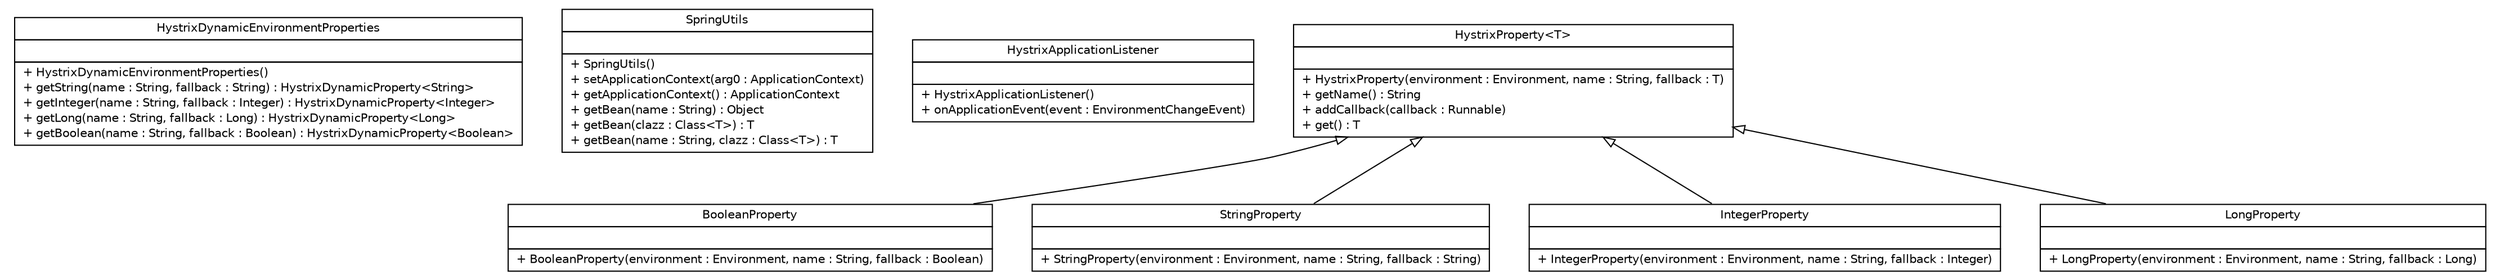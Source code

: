 #!/usr/local/bin/dot
#
# Class diagram 
# Generated by UMLGraph version R5_6-24-gf6e263 (http://www.umlgraph.org/)
#

digraph G {
	edge [fontname="Helvetica",fontsize=10,labelfontname="Helvetica",labelfontsize=10];
	node [fontname="Helvetica",fontsize=10,shape=plaintext];
	nodesep=0.25;
	ranksep=0.5;
	// com.yirendai.oss.lib.histrix.config.HystrixDynamicEnvironmentProperties
	c10 [label=<<table title="com.yirendai.oss.lib.histrix.config.HystrixDynamicEnvironmentProperties" border="0" cellborder="1" cellspacing="0" cellpadding="2" port="p" href="./HystrixDynamicEnvironmentProperties.html">
		<tr><td><table border="0" cellspacing="0" cellpadding="1">
<tr><td align="center" balign="center"> HystrixDynamicEnvironmentProperties </td></tr>
		</table></td></tr>
		<tr><td><table border="0" cellspacing="0" cellpadding="1">
<tr><td align="left" balign="left">  </td></tr>
		</table></td></tr>
		<tr><td><table border="0" cellspacing="0" cellpadding="1">
<tr><td align="left" balign="left"> + HystrixDynamicEnvironmentProperties() </td></tr>
<tr><td align="left" balign="left"> + getString(name : String, fallback : String) : HystrixDynamicProperty&lt;String&gt; </td></tr>
<tr><td align="left" balign="left"> + getInteger(name : String, fallback : Integer) : HystrixDynamicProperty&lt;Integer&gt; </td></tr>
<tr><td align="left" balign="left"> + getLong(name : String, fallback : Long) : HystrixDynamicProperty&lt;Long&gt; </td></tr>
<tr><td align="left" balign="left"> + getBoolean(name : String, fallback : Boolean) : HystrixDynamicProperty&lt;Boolean&gt; </td></tr>
		</table></td></tr>
		</table>>, URL="./HystrixDynamicEnvironmentProperties.html", fontname="Helvetica", fontcolor="black", fontsize=10.0];
	// com.yirendai.oss.lib.histrix.config.SpringUtils
	c11 [label=<<table title="com.yirendai.oss.lib.histrix.config.SpringUtils" border="0" cellborder="1" cellspacing="0" cellpadding="2" port="p" href="./SpringUtils.html">
		<tr><td><table border="0" cellspacing="0" cellpadding="1">
<tr><td align="center" balign="center"> SpringUtils </td></tr>
		</table></td></tr>
		<tr><td><table border="0" cellspacing="0" cellpadding="1">
<tr><td align="left" balign="left">  </td></tr>
		</table></td></tr>
		<tr><td><table border="0" cellspacing="0" cellpadding="1">
<tr><td align="left" balign="left"> + SpringUtils() </td></tr>
<tr><td align="left" balign="left"> + setApplicationContext(arg0 : ApplicationContext) </td></tr>
<tr><td align="left" balign="left"> + getApplicationContext() : ApplicationContext </td></tr>
<tr><td align="left" balign="left"> + getBean(name : String) : Object </td></tr>
<tr><td align="left" balign="left"> + getBean(clazz : Class&lt;T&gt;) : T </td></tr>
<tr><td align="left" balign="left"> + getBean(name : String, clazz : Class&lt;T&gt;) : T </td></tr>
		</table></td></tr>
		</table>>, URL="./SpringUtils.html", fontname="Helvetica", fontcolor="black", fontsize=10.0];
	// com.yirendai.oss.lib.histrix.config.HystrixApplicationListener
	c12 [label=<<table title="com.yirendai.oss.lib.histrix.config.HystrixApplicationListener" border="0" cellborder="1" cellspacing="0" cellpadding="2" port="p" href="./HystrixApplicationListener.html">
		<tr><td><table border="0" cellspacing="0" cellpadding="1">
<tr><td align="center" balign="center"> HystrixApplicationListener </td></tr>
		</table></td></tr>
		<tr><td><table border="0" cellspacing="0" cellpadding="1">
<tr><td align="left" balign="left">  </td></tr>
		</table></td></tr>
		<tr><td><table border="0" cellspacing="0" cellpadding="1">
<tr><td align="left" balign="left"> + HystrixApplicationListener() </td></tr>
<tr><td align="left" balign="left"> + onApplicationEvent(event : EnvironmentChangeEvent) </td></tr>
		</table></td></tr>
		</table>>, URL="./HystrixApplicationListener.html", fontname="Helvetica", fontcolor="black", fontsize=10.0];
	// com.yirendai.oss.lib.histrix.config.HystrixProperty<T>
	c13 [label=<<table title="com.yirendai.oss.lib.histrix.config.HystrixProperty" border="0" cellborder="1" cellspacing="0" cellpadding="2" port="p" href="./HystrixProperty.html">
		<tr><td><table border="0" cellspacing="0" cellpadding="1">
<tr><td align="center" balign="center"> HystrixProperty&lt;T&gt; </td></tr>
		</table></td></tr>
		<tr><td><table border="0" cellspacing="0" cellpadding="1">
<tr><td align="left" balign="left">  </td></tr>
		</table></td></tr>
		<tr><td><table border="0" cellspacing="0" cellpadding="1">
<tr><td align="left" balign="left"> + HystrixProperty(environment : Environment, name : String, fallback : T) </td></tr>
<tr><td align="left" balign="left"> + getName() : String </td></tr>
<tr><td align="left" balign="left"> + addCallback(callback : Runnable) </td></tr>
<tr><td align="left" balign="left"> + get() : T </td></tr>
		</table></td></tr>
		</table>>, URL="./HystrixProperty.html", fontname="Helvetica", fontcolor="black", fontsize=10.0];
	// com.yirendai.oss.lib.histrix.config.HystrixProperty.BooleanProperty
	c14 [label=<<table title="com.yirendai.oss.lib.histrix.config.HystrixProperty.BooleanProperty" border="0" cellborder="1" cellspacing="0" cellpadding="2" port="p" href="./HystrixProperty.BooleanProperty.html">
		<tr><td><table border="0" cellspacing="0" cellpadding="1">
<tr><td align="center" balign="center"> BooleanProperty </td></tr>
		</table></td></tr>
		<tr><td><table border="0" cellspacing="0" cellpadding="1">
<tr><td align="left" balign="left">  </td></tr>
		</table></td></tr>
		<tr><td><table border="0" cellspacing="0" cellpadding="1">
<tr><td align="left" balign="left"> + BooleanProperty(environment : Environment, name : String, fallback : Boolean) </td></tr>
		</table></td></tr>
		</table>>, URL="./HystrixProperty.BooleanProperty.html", fontname="Helvetica", fontcolor="black", fontsize=10.0];
	// com.yirendai.oss.lib.histrix.config.HystrixProperty.StringProperty
	c15 [label=<<table title="com.yirendai.oss.lib.histrix.config.HystrixProperty.StringProperty" border="0" cellborder="1" cellspacing="0" cellpadding="2" port="p" href="./HystrixProperty.StringProperty.html">
		<tr><td><table border="0" cellspacing="0" cellpadding="1">
<tr><td align="center" balign="center"> StringProperty </td></tr>
		</table></td></tr>
		<tr><td><table border="0" cellspacing="0" cellpadding="1">
<tr><td align="left" balign="left">  </td></tr>
		</table></td></tr>
		<tr><td><table border="0" cellspacing="0" cellpadding="1">
<tr><td align="left" balign="left"> + StringProperty(environment : Environment, name : String, fallback : String) </td></tr>
		</table></td></tr>
		</table>>, URL="./HystrixProperty.StringProperty.html", fontname="Helvetica", fontcolor="black", fontsize=10.0];
	// com.yirendai.oss.lib.histrix.config.HystrixProperty.IntegerProperty
	c16 [label=<<table title="com.yirendai.oss.lib.histrix.config.HystrixProperty.IntegerProperty" border="0" cellborder="1" cellspacing="0" cellpadding="2" port="p" href="./HystrixProperty.IntegerProperty.html">
		<tr><td><table border="0" cellspacing="0" cellpadding="1">
<tr><td align="center" balign="center"> IntegerProperty </td></tr>
		</table></td></tr>
		<tr><td><table border="0" cellspacing="0" cellpadding="1">
<tr><td align="left" balign="left">  </td></tr>
		</table></td></tr>
		<tr><td><table border="0" cellspacing="0" cellpadding="1">
<tr><td align="left" balign="left"> + IntegerProperty(environment : Environment, name : String, fallback : Integer) </td></tr>
		</table></td></tr>
		</table>>, URL="./HystrixProperty.IntegerProperty.html", fontname="Helvetica", fontcolor="black", fontsize=10.0];
	// com.yirendai.oss.lib.histrix.config.HystrixProperty.LongProperty
	c17 [label=<<table title="com.yirendai.oss.lib.histrix.config.HystrixProperty.LongProperty" border="0" cellborder="1" cellspacing="0" cellpadding="2" port="p" href="./HystrixProperty.LongProperty.html">
		<tr><td><table border="0" cellspacing="0" cellpadding="1">
<tr><td align="center" balign="center"> LongProperty </td></tr>
		</table></td></tr>
		<tr><td><table border="0" cellspacing="0" cellpadding="1">
<tr><td align="left" balign="left">  </td></tr>
		</table></td></tr>
		<tr><td><table border="0" cellspacing="0" cellpadding="1">
<tr><td align="left" balign="left"> + LongProperty(environment : Environment, name : String, fallback : Long) </td></tr>
		</table></td></tr>
		</table>>, URL="./HystrixProperty.LongProperty.html", fontname="Helvetica", fontcolor="black", fontsize=10.0];
	//com.yirendai.oss.lib.histrix.config.HystrixProperty.BooleanProperty extends com.yirendai.oss.lib.histrix.config.HystrixProperty<java.lang.Boolean>
	c13:p -> c14:p [dir=back,arrowtail=empty];
	//com.yirendai.oss.lib.histrix.config.HystrixProperty.StringProperty extends com.yirendai.oss.lib.histrix.config.HystrixProperty<java.lang.String>
	c13:p -> c15:p [dir=back,arrowtail=empty];
	//com.yirendai.oss.lib.histrix.config.HystrixProperty.IntegerProperty extends com.yirendai.oss.lib.histrix.config.HystrixProperty<java.lang.Integer>
	c13:p -> c16:p [dir=back,arrowtail=empty];
	//com.yirendai.oss.lib.histrix.config.HystrixProperty.LongProperty extends com.yirendai.oss.lib.histrix.config.HystrixProperty<java.lang.Long>
	c13:p -> c17:p [dir=back,arrowtail=empty];
}

